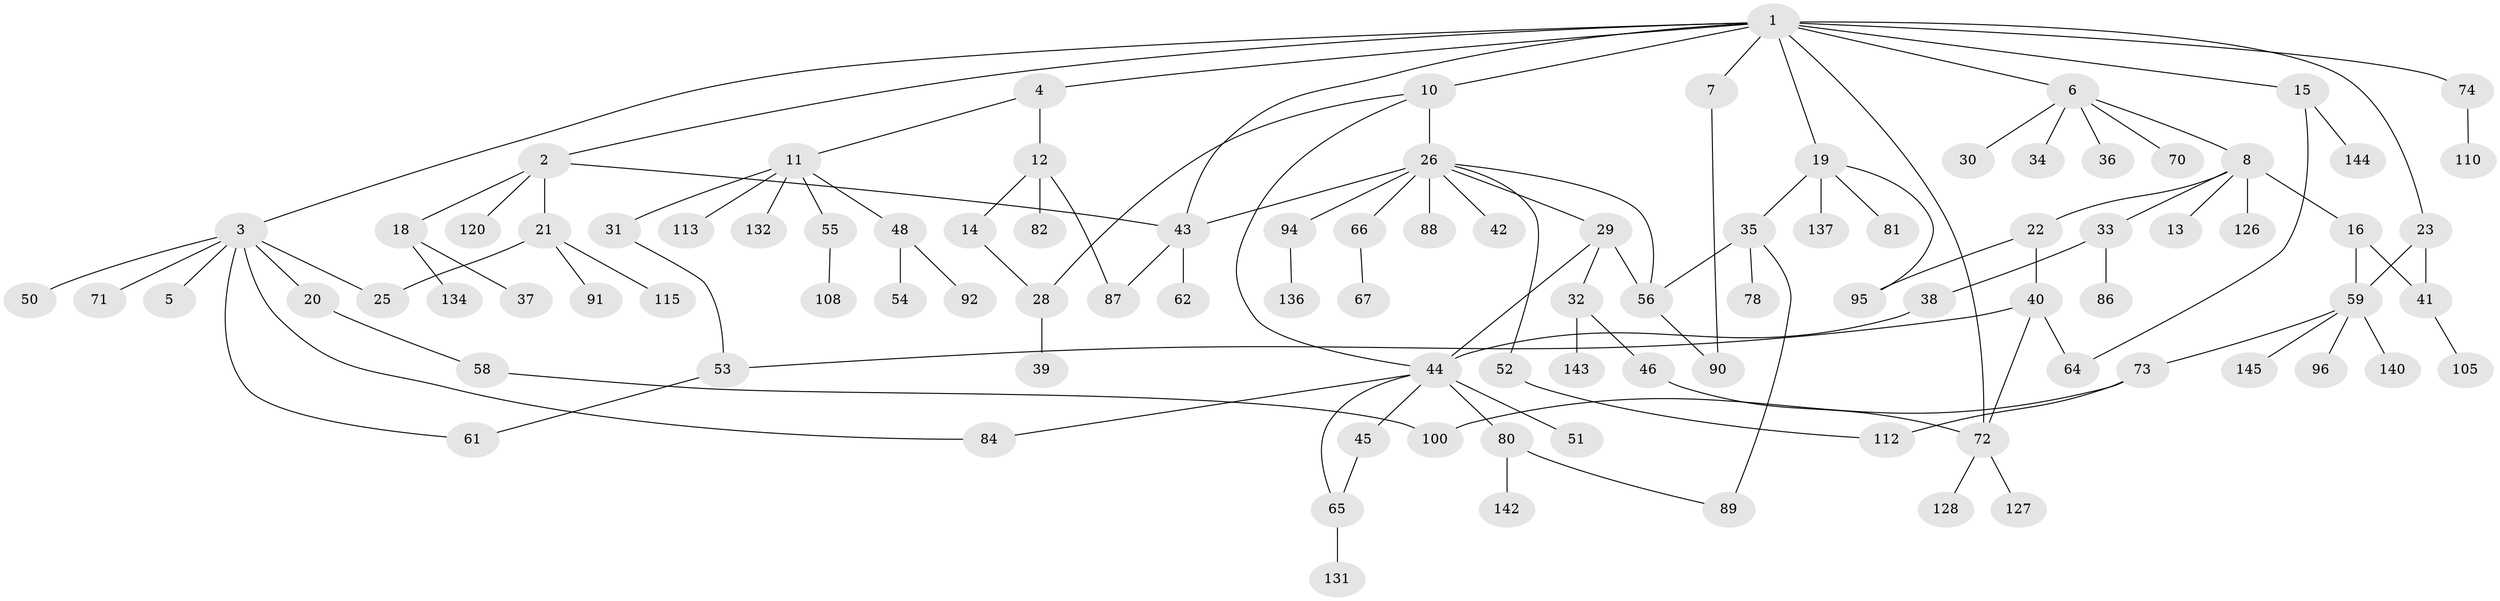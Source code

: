 // original degree distribution, {12: 0.00684931506849315, 4: 0.08904109589041095, 6: 0.02054794520547945, 3: 0.1232876712328767, 1: 0.3424657534246575, 7: 0.02054794520547945, 5: 0.04794520547945205, 2: 0.3493150684931507}
// Generated by graph-tools (version 1.1) at 2025/10/02/27/25 16:10:51]
// undirected, 99 vertices, 121 edges
graph export_dot {
graph [start="1"]
  node [color=gray90,style=filled];
  1 [super="+27"];
  2 [super="+17"];
  3 [super="+9"];
  4;
  5;
  6 [super="+114"];
  7 [super="+97"];
  8 [super="+116"];
  10 [super="+109"];
  11 [super="+99"];
  12 [super="+75"];
  13;
  14;
  15 [super="+57"];
  16;
  18 [super="+129"];
  19 [super="+69"];
  20 [super="+93"];
  21 [super="+24"];
  22 [super="+101"];
  23 [super="+76"];
  25 [super="+102"];
  26 [super="+49"];
  28 [super="+60"];
  29 [super="+63"];
  30;
  31;
  32 [super="+104"];
  33 [super="+125"];
  34;
  35 [super="+141"];
  36 [super="+98"];
  37;
  38;
  39;
  40;
  41 [super="+68"];
  42 [super="+107"];
  43 [super="+130"];
  44 [super="+47"];
  45;
  46;
  48;
  50;
  51;
  52 [super="+121"];
  53 [super="+123"];
  54 [super="+85"];
  55;
  56 [super="+79"];
  58;
  59 [super="+111"];
  61;
  62;
  64 [super="+83"];
  65 [super="+77"];
  66;
  67;
  70 [super="+119"];
  71;
  72 [super="+146"];
  73 [super="+135"];
  74;
  78;
  80 [super="+122"];
  81;
  82;
  84 [super="+117"];
  86 [super="+138"];
  87;
  88;
  89 [super="+124"];
  90 [super="+139"];
  91 [super="+103"];
  92;
  94;
  95;
  96;
  100 [super="+118"];
  105 [super="+106"];
  108;
  110;
  112 [super="+133"];
  113;
  115;
  120;
  126;
  127;
  128;
  131;
  132;
  134;
  136;
  137;
  140;
  142;
  143;
  144;
  145;
  1 -- 2;
  1 -- 3;
  1 -- 4;
  1 -- 6;
  1 -- 7;
  1 -- 10;
  1 -- 15;
  1 -- 19;
  1 -- 23;
  1 -- 72;
  1 -- 74;
  1 -- 43;
  2 -- 21;
  2 -- 120;
  2 -- 43;
  2 -- 18;
  3 -- 5;
  3 -- 71;
  3 -- 84;
  3 -- 50;
  3 -- 20;
  3 -- 61;
  3 -- 25;
  4 -- 11;
  4 -- 12;
  6 -- 8;
  6 -- 30;
  6 -- 34;
  6 -- 36;
  6 -- 70;
  7 -- 90;
  8 -- 13;
  8 -- 16;
  8 -- 22;
  8 -- 33;
  8 -- 126;
  10 -- 26 [weight=2];
  10 -- 28;
  10 -- 44;
  11 -- 31;
  11 -- 48;
  11 -- 55;
  11 -- 113;
  11 -- 132;
  12 -- 14;
  12 -- 82;
  12 -- 87;
  14 -- 28;
  15 -- 144;
  15 -- 64;
  16 -- 41;
  16 -- 59;
  18 -- 37;
  18 -- 134;
  19 -- 35;
  19 -- 81;
  19 -- 137;
  19 -- 95;
  20 -- 58;
  21 -- 25;
  21 -- 91;
  21 -- 115;
  22 -- 40;
  22 -- 95 [weight=2];
  23 -- 59;
  23 -- 41;
  26 -- 29;
  26 -- 42;
  26 -- 43;
  26 -- 66;
  26 -- 94;
  26 -- 52;
  26 -- 56;
  26 -- 88;
  28 -- 39;
  29 -- 32;
  29 -- 44;
  29 -- 56;
  31 -- 53;
  32 -- 46;
  32 -- 143 [weight=2];
  33 -- 38;
  33 -- 86;
  35 -- 78;
  35 -- 89;
  35 -- 56;
  38 -- 44;
  40 -- 53;
  40 -- 64;
  40 -- 72;
  41 -- 105;
  43 -- 62;
  43 -- 87;
  44 -- 45;
  44 -- 65;
  44 -- 80;
  44 -- 51 [weight=2];
  44 -- 84;
  45 -- 65;
  46 -- 72;
  48 -- 54;
  48 -- 92;
  52 -- 112;
  53 -- 61;
  55 -- 108;
  56 -- 90;
  58 -- 100;
  59 -- 73;
  59 -- 96;
  59 -- 140;
  59 -- 145;
  65 -- 131;
  66 -- 67;
  72 -- 127;
  72 -- 128;
  73 -- 112;
  73 -- 100;
  74 -- 110;
  80 -- 89;
  80 -- 142;
  94 -- 136;
}
